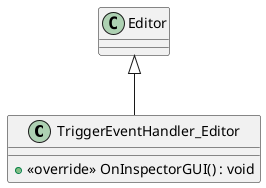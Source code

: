 @startuml
class TriggerEventHandler_Editor {
    + <<override>> OnInspectorGUI() : void
}
Editor <|-- TriggerEventHandler_Editor
@enduml
